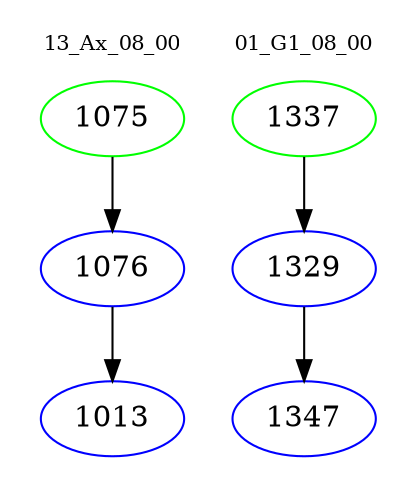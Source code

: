 digraph{
subgraph cluster_0 {
color = white
label = "13_Ax_08_00";
fontsize=10;
T0_1075 [label="1075", color="green"]
T0_1075 -> T0_1076 [color="black"]
T0_1076 [label="1076", color="blue"]
T0_1076 -> T0_1013 [color="black"]
T0_1013 [label="1013", color="blue"]
}
subgraph cluster_1 {
color = white
label = "01_G1_08_00";
fontsize=10;
T1_1337 [label="1337", color="green"]
T1_1337 -> T1_1329 [color="black"]
T1_1329 [label="1329", color="blue"]
T1_1329 -> T1_1347 [color="black"]
T1_1347 [label="1347", color="blue"]
}
}
